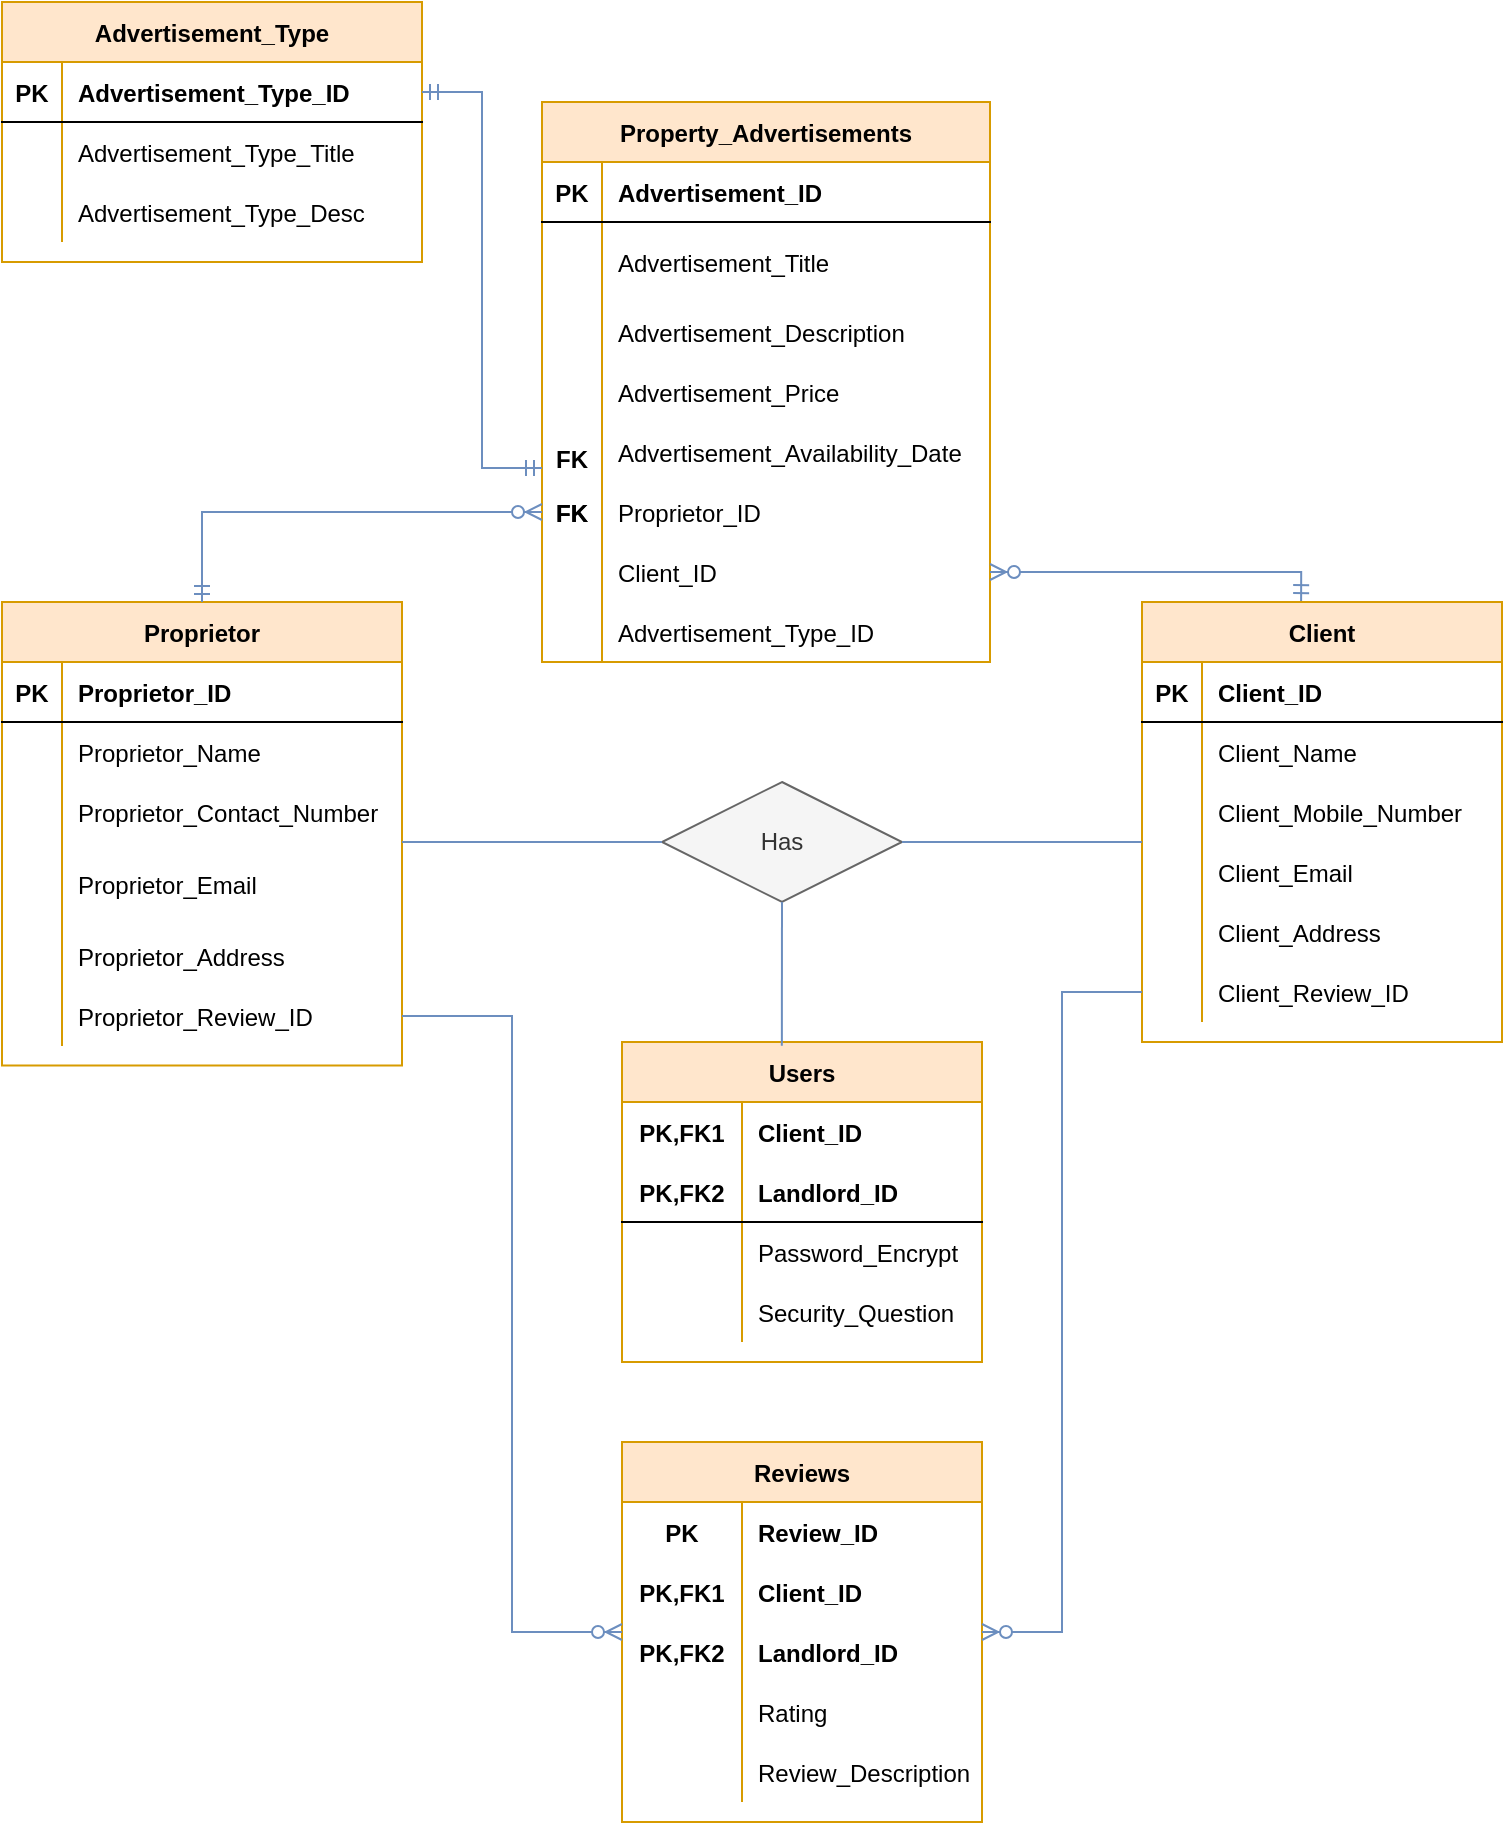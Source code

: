 <mxfile version="20.2.3" type="device"><diagram id="R2lEEEUBdFMjLlhIrx00" name="Page-1"><mxGraphModel dx="1221" dy="764" grid="0" gridSize="10" guides="1" tooltips="1" connect="1" arrows="1" fold="1" page="1" pageScale="1" pageWidth="850" pageHeight="1100" background="none" math="0" shadow="0" extFonts="Permanent Marker^https://fonts.googleapis.com/css?family=Permanent+Marker"><root><mxCell id="0"/><mxCell id="1" parent="0"/><mxCell id="YK_1PF-nLxL1F04ogovi-1" value="Property_Advertisements" style="shape=table;startSize=30;container=1;collapsible=1;childLayout=tableLayout;fixedRows=1;rowLines=0;fontStyle=1;align=center;resizeLast=1;fillColor=#ffe6cc;strokeColor=#d79b00;" vertex="1" parent="1"><mxGeometry x="330" y="100" width="224" height="280" as="geometry"/></mxCell><mxCell id="YK_1PF-nLxL1F04ogovi-2" value="" style="shape=tableRow;horizontal=0;startSize=0;swimlaneHead=0;swimlaneBody=0;fillColor=none;collapsible=0;dropTarget=0;points=[[0,0.5],[1,0.5]];portConstraint=eastwest;top=0;left=0;right=0;bottom=1;" vertex="1" parent="YK_1PF-nLxL1F04ogovi-1"><mxGeometry y="30" width="224" height="30" as="geometry"/></mxCell><mxCell id="YK_1PF-nLxL1F04ogovi-3" value="PK" style="shape=partialRectangle;connectable=0;fillColor=none;top=0;left=0;bottom=0;right=0;fontStyle=1;overflow=hidden;" vertex="1" parent="YK_1PF-nLxL1F04ogovi-2"><mxGeometry width="30" height="30" as="geometry"><mxRectangle width="30" height="30" as="alternateBounds"/></mxGeometry></mxCell><mxCell id="YK_1PF-nLxL1F04ogovi-4" value="Advertisement_ID" style="shape=partialRectangle;connectable=0;fillColor=none;top=0;left=0;bottom=0;right=0;align=left;spacingLeft=6;fontStyle=1;overflow=hidden;" vertex="1" parent="YK_1PF-nLxL1F04ogovi-2"><mxGeometry x="30" width="194" height="30" as="geometry"><mxRectangle width="194" height="30" as="alternateBounds"/></mxGeometry></mxCell><mxCell id="YK_1PF-nLxL1F04ogovi-8" value="" style="shape=tableRow;horizontal=0;startSize=0;swimlaneHead=0;swimlaneBody=0;fillColor=none;collapsible=0;dropTarget=0;points=[[0,0.5],[1,0.5]];portConstraint=eastwest;top=0;left=0;right=0;bottom=0;" vertex="1" parent="YK_1PF-nLxL1F04ogovi-1"><mxGeometry y="60" width="224" height="40" as="geometry"/></mxCell><mxCell id="YK_1PF-nLxL1F04ogovi-9" value="" style="shape=partialRectangle;connectable=0;fillColor=none;top=0;left=0;bottom=0;right=0;editable=1;overflow=hidden;" vertex="1" parent="YK_1PF-nLxL1F04ogovi-8"><mxGeometry width="30" height="40" as="geometry"><mxRectangle width="30" height="40" as="alternateBounds"/></mxGeometry></mxCell><mxCell id="YK_1PF-nLxL1F04ogovi-10" value="Advertisement_Title" style="shape=partialRectangle;connectable=0;fillColor=none;top=0;left=0;bottom=0;right=0;align=left;spacingLeft=6;overflow=hidden;" vertex="1" parent="YK_1PF-nLxL1F04ogovi-8"><mxGeometry x="30" width="194" height="40" as="geometry"><mxRectangle width="194" height="40" as="alternateBounds"/></mxGeometry></mxCell><mxCell id="YK_1PF-nLxL1F04ogovi-45" value="" style="shape=tableRow;horizontal=0;startSize=0;swimlaneHead=0;swimlaneBody=0;fillColor=none;collapsible=0;dropTarget=0;points=[[0,0.5],[1,0.5]];portConstraint=eastwest;top=0;left=0;right=0;bottom=0;" vertex="1" parent="YK_1PF-nLxL1F04ogovi-1"><mxGeometry y="100" width="224" height="30" as="geometry"/></mxCell><mxCell id="YK_1PF-nLxL1F04ogovi-46" value="" style="shape=partialRectangle;connectable=0;fillColor=none;top=0;left=0;bottom=0;right=0;editable=1;overflow=hidden;" vertex="1" parent="YK_1PF-nLxL1F04ogovi-45"><mxGeometry width="30" height="30" as="geometry"><mxRectangle width="30" height="30" as="alternateBounds"/></mxGeometry></mxCell><mxCell id="YK_1PF-nLxL1F04ogovi-47" value="Advertisement_Description" style="shape=partialRectangle;connectable=0;fillColor=none;top=0;left=0;bottom=0;right=0;align=left;spacingLeft=6;overflow=hidden;" vertex="1" parent="YK_1PF-nLxL1F04ogovi-45"><mxGeometry x="30" width="194" height="30" as="geometry"><mxRectangle width="194" height="30" as="alternateBounds"/></mxGeometry></mxCell><mxCell id="YK_1PF-nLxL1F04ogovi-188" value="" style="shape=tableRow;horizontal=0;startSize=0;swimlaneHead=0;swimlaneBody=0;fillColor=none;collapsible=0;dropTarget=0;points=[[0,0.5],[1,0.5]];portConstraint=eastwest;top=0;left=0;right=0;bottom=0;" vertex="1" parent="YK_1PF-nLxL1F04ogovi-1"><mxGeometry y="130" width="224" height="30" as="geometry"/></mxCell><mxCell id="YK_1PF-nLxL1F04ogovi-189" value="" style="shape=partialRectangle;connectable=0;fillColor=none;top=0;left=0;bottom=0;right=0;editable=1;overflow=hidden;" vertex="1" parent="YK_1PF-nLxL1F04ogovi-188"><mxGeometry width="30" height="30" as="geometry"><mxRectangle width="30" height="30" as="alternateBounds"/></mxGeometry></mxCell><mxCell id="YK_1PF-nLxL1F04ogovi-190" value="Advertisement_Price" style="shape=partialRectangle;connectable=0;fillColor=none;top=0;left=0;bottom=0;right=0;align=left;spacingLeft=6;overflow=hidden;" vertex="1" parent="YK_1PF-nLxL1F04ogovi-188"><mxGeometry x="30" width="194" height="30" as="geometry"><mxRectangle width="194" height="30" as="alternateBounds"/></mxGeometry></mxCell><mxCell id="YK_1PF-nLxL1F04ogovi-191" value="" style="shape=tableRow;horizontal=0;startSize=0;swimlaneHead=0;swimlaneBody=0;fillColor=none;collapsible=0;dropTarget=0;points=[[0,0.5],[1,0.5]];portConstraint=eastwest;top=0;left=0;right=0;bottom=0;" vertex="1" parent="YK_1PF-nLxL1F04ogovi-1"><mxGeometry y="160" width="224" height="30" as="geometry"/></mxCell><mxCell id="YK_1PF-nLxL1F04ogovi-192" value="" style="shape=partialRectangle;connectable=0;fillColor=none;top=0;left=0;bottom=0;right=0;editable=1;overflow=hidden;" vertex="1" parent="YK_1PF-nLxL1F04ogovi-191"><mxGeometry width="30" height="30" as="geometry"><mxRectangle width="30" height="30" as="alternateBounds"/></mxGeometry></mxCell><mxCell id="YK_1PF-nLxL1F04ogovi-193" value="Advertisement_Availability_Date" style="shape=partialRectangle;connectable=0;fillColor=none;top=0;left=0;bottom=0;right=0;align=left;spacingLeft=6;overflow=hidden;" vertex="1" parent="YK_1PF-nLxL1F04ogovi-191"><mxGeometry x="30" width="194" height="30" as="geometry"><mxRectangle width="194" height="30" as="alternateBounds"/></mxGeometry></mxCell><mxCell id="YK_1PF-nLxL1F04ogovi-33" value="" style="shape=tableRow;horizontal=0;startSize=0;swimlaneHead=0;swimlaneBody=0;fillColor=none;collapsible=0;dropTarget=0;points=[[0,0.5],[1,0.5]];portConstraint=eastwest;top=0;left=0;right=0;bottom=0;" vertex="1" parent="YK_1PF-nLxL1F04ogovi-1"><mxGeometry y="190" width="224" height="30" as="geometry"/></mxCell><mxCell id="YK_1PF-nLxL1F04ogovi-34" value="FK" style="shape=partialRectangle;connectable=0;fillColor=none;top=0;left=0;bottom=0;right=0;editable=1;overflow=hidden;fontStyle=1" vertex="1" parent="YK_1PF-nLxL1F04ogovi-33"><mxGeometry width="30" height="30" as="geometry"><mxRectangle width="30" height="30" as="alternateBounds"/></mxGeometry></mxCell><mxCell id="YK_1PF-nLxL1F04ogovi-35" value="Proprietor_ID" style="shape=partialRectangle;connectable=0;fillColor=none;top=0;left=0;bottom=0;right=0;align=left;spacingLeft=6;overflow=hidden;" vertex="1" parent="YK_1PF-nLxL1F04ogovi-33"><mxGeometry x="30" width="194" height="30" as="geometry"><mxRectangle width="194" height="30" as="alternateBounds"/></mxGeometry></mxCell><mxCell id="YK_1PF-nLxL1F04ogovi-39" value="" style="shape=tableRow;horizontal=0;startSize=0;swimlaneHead=0;swimlaneBody=0;fillColor=none;collapsible=0;dropTarget=0;points=[[0,0.5],[1,0.5]];portConstraint=eastwest;top=0;left=0;right=0;bottom=0;" vertex="1" parent="YK_1PF-nLxL1F04ogovi-1"><mxGeometry y="220" width="224" height="30" as="geometry"/></mxCell><mxCell id="YK_1PF-nLxL1F04ogovi-40" value="" style="shape=partialRectangle;connectable=0;fillColor=none;top=0;left=0;bottom=0;right=0;editable=1;overflow=hidden;" vertex="1" parent="YK_1PF-nLxL1F04ogovi-39"><mxGeometry width="30" height="30" as="geometry"><mxRectangle width="30" height="30" as="alternateBounds"/></mxGeometry></mxCell><mxCell id="YK_1PF-nLxL1F04ogovi-41" value="Client_ID" style="shape=partialRectangle;connectable=0;fillColor=none;top=0;left=0;bottom=0;right=0;align=left;spacingLeft=6;overflow=hidden;" vertex="1" parent="YK_1PF-nLxL1F04ogovi-39"><mxGeometry x="30" width="194" height="30" as="geometry"><mxRectangle width="194" height="30" as="alternateBounds"/></mxGeometry></mxCell><mxCell id="YK_1PF-nLxL1F04ogovi-89" value="" style="shape=tableRow;horizontal=0;startSize=0;swimlaneHead=0;swimlaneBody=0;fillColor=none;collapsible=0;dropTarget=0;points=[[0,0.5],[1,0.5]];portConstraint=eastwest;top=0;left=0;right=0;bottom=0;" vertex="1" parent="YK_1PF-nLxL1F04ogovi-1"><mxGeometry y="250" width="224" height="30" as="geometry"/></mxCell><mxCell id="YK_1PF-nLxL1F04ogovi-90" value="" style="shape=partialRectangle;connectable=0;fillColor=none;top=0;left=0;bottom=0;right=0;editable=1;overflow=hidden;" vertex="1" parent="YK_1PF-nLxL1F04ogovi-89"><mxGeometry width="30" height="30" as="geometry"><mxRectangle width="30" height="30" as="alternateBounds"/></mxGeometry></mxCell><mxCell id="YK_1PF-nLxL1F04ogovi-91" value="Advertisement_Type_ID" style="shape=partialRectangle;connectable=0;fillColor=none;top=0;left=0;bottom=0;right=0;align=left;spacingLeft=6;overflow=hidden;fontStyle=0" vertex="1" parent="YK_1PF-nLxL1F04ogovi-89"><mxGeometry x="30" width="194" height="30" as="geometry"><mxRectangle width="194" height="30" as="alternateBounds"/></mxGeometry></mxCell><mxCell id="YK_1PF-nLxL1F04ogovi-75" value="FK" style="shape=partialRectangle;connectable=0;fillColor=none;top=0;left=0;bottom=0;right=0;editable=1;overflow=hidden;fontStyle=1" vertex="1" parent="1"><mxGeometry x="330" y="263" width="30" height="30" as="geometry"><mxRectangle width="30" height="30" as="alternateBounds"/></mxGeometry></mxCell><mxCell id="YK_1PF-nLxL1F04ogovi-76" value="Advertisement_Type" style="shape=table;startSize=30;container=1;collapsible=1;childLayout=tableLayout;fixedRows=1;rowLines=0;fontStyle=1;align=center;resizeLast=1;fillColor=#ffe6cc;strokeColor=#d79b00;" vertex="1" parent="1"><mxGeometry x="60" y="50" width="210" height="130" as="geometry"/></mxCell><mxCell id="YK_1PF-nLxL1F04ogovi-77" value="" style="shape=tableRow;horizontal=0;startSize=0;swimlaneHead=0;swimlaneBody=0;fillColor=none;collapsible=0;dropTarget=0;points=[[0,0.5],[1,0.5]];portConstraint=eastwest;top=0;left=0;right=0;bottom=1;" vertex="1" parent="YK_1PF-nLxL1F04ogovi-76"><mxGeometry y="30" width="210" height="30" as="geometry"/></mxCell><mxCell id="YK_1PF-nLxL1F04ogovi-78" value="PK" style="shape=partialRectangle;connectable=0;fillColor=none;top=0;left=0;bottom=0;right=0;fontStyle=1;overflow=hidden;" vertex="1" parent="YK_1PF-nLxL1F04ogovi-77"><mxGeometry width="30" height="30" as="geometry"><mxRectangle width="30" height="30" as="alternateBounds"/></mxGeometry></mxCell><mxCell id="YK_1PF-nLxL1F04ogovi-79" value="Advertisement_Type_ID" style="shape=partialRectangle;connectable=0;fillColor=none;top=0;left=0;bottom=0;right=0;align=left;spacingLeft=6;fontStyle=1;overflow=hidden;" vertex="1" parent="YK_1PF-nLxL1F04ogovi-77"><mxGeometry x="30" width="180" height="30" as="geometry"><mxRectangle width="180" height="30" as="alternateBounds"/></mxGeometry></mxCell><mxCell id="YK_1PF-nLxL1F04ogovi-80" value="" style="shape=tableRow;horizontal=0;startSize=0;swimlaneHead=0;swimlaneBody=0;fillColor=none;collapsible=0;dropTarget=0;points=[[0,0.5],[1,0.5]];portConstraint=eastwest;top=0;left=0;right=0;bottom=0;" vertex="1" parent="YK_1PF-nLxL1F04ogovi-76"><mxGeometry y="60" width="210" height="30" as="geometry"/></mxCell><mxCell id="YK_1PF-nLxL1F04ogovi-81" value="" style="shape=partialRectangle;connectable=0;fillColor=none;top=0;left=0;bottom=0;right=0;editable=1;overflow=hidden;" vertex="1" parent="YK_1PF-nLxL1F04ogovi-80"><mxGeometry width="30" height="30" as="geometry"><mxRectangle width="30" height="30" as="alternateBounds"/></mxGeometry></mxCell><mxCell id="YK_1PF-nLxL1F04ogovi-82" value="Advertisement_Type_Title" style="shape=partialRectangle;connectable=0;fillColor=none;top=0;left=0;bottom=0;right=0;align=left;spacingLeft=6;overflow=hidden;" vertex="1" parent="YK_1PF-nLxL1F04ogovi-80"><mxGeometry x="30" width="180" height="30" as="geometry"><mxRectangle width="180" height="30" as="alternateBounds"/></mxGeometry></mxCell><mxCell id="YK_1PF-nLxL1F04ogovi-94" value="" style="shape=tableRow;horizontal=0;startSize=0;swimlaneHead=0;swimlaneBody=0;fillColor=none;collapsible=0;dropTarget=0;points=[[0,0.5],[1,0.5]];portConstraint=eastwest;top=0;left=0;right=0;bottom=0;" vertex="1" parent="YK_1PF-nLxL1F04ogovi-76"><mxGeometry y="90" width="210" height="30" as="geometry"/></mxCell><mxCell id="YK_1PF-nLxL1F04ogovi-95" value="" style="shape=partialRectangle;connectable=0;fillColor=none;top=0;left=0;bottom=0;right=0;editable=1;overflow=hidden;" vertex="1" parent="YK_1PF-nLxL1F04ogovi-94"><mxGeometry width="30" height="30" as="geometry"><mxRectangle width="30" height="30" as="alternateBounds"/></mxGeometry></mxCell><mxCell id="YK_1PF-nLxL1F04ogovi-96" value="Advertisement_Type_Desc" style="shape=partialRectangle;connectable=0;fillColor=none;top=0;left=0;bottom=0;right=0;align=left;spacingLeft=6;overflow=hidden;" vertex="1" parent="YK_1PF-nLxL1F04ogovi-94"><mxGeometry x="30" width="180" height="30" as="geometry"><mxRectangle width="180" height="30" as="alternateBounds"/></mxGeometry></mxCell><mxCell id="YK_1PF-nLxL1F04ogovi-92" value="FK" style="shape=partialRectangle;connectable=0;fillColor=none;top=0;left=0;bottom=0;right=0;editable=1;overflow=hidden;fontStyle=1" vertex="1" parent="1"><mxGeometry x="330" y="290" width="30" height="30" as="geometry"><mxRectangle width="30" height="30" as="alternateBounds"/></mxGeometry></mxCell><mxCell id="YK_1PF-nLxL1F04ogovi-97" value="" style="edgeStyle=elbowEdgeStyle;fontSize=12;html=1;endArrow=ERmandOne;startArrow=ERmandOne;rounded=0;entryX=1;entryY=0.5;entryDx=0;entryDy=0;fillColor=#dae8fc;strokeColor=#6c8ebf;" edge="1" parent="1" target="YK_1PF-nLxL1F04ogovi-77"><mxGeometry width="100" height="100" relative="1" as="geometry"><mxPoint x="330" y="283" as="sourcePoint"/><mxPoint x="470" y="280" as="targetPoint"/><Array as="points"><mxPoint x="300" y="301"/></Array></mxGeometry></mxCell><mxCell id="YK_1PF-nLxL1F04ogovi-98" value="Client" style="shape=table;startSize=30;container=1;collapsible=1;childLayout=tableLayout;fixedRows=1;rowLines=0;fontStyle=1;align=center;resizeLast=1;fillColor=#ffe6cc;strokeColor=#d79b00;" vertex="1" parent="1"><mxGeometry x="630" y="350" width="180" height="220" as="geometry"/></mxCell><mxCell id="YK_1PF-nLxL1F04ogovi-99" value="" style="shape=tableRow;horizontal=0;startSize=0;swimlaneHead=0;swimlaneBody=0;fillColor=none;collapsible=0;dropTarget=0;points=[[0,0.5],[1,0.5]];portConstraint=eastwest;top=0;left=0;right=0;bottom=1;" vertex="1" parent="YK_1PF-nLxL1F04ogovi-98"><mxGeometry y="30" width="180" height="30" as="geometry"/></mxCell><mxCell id="YK_1PF-nLxL1F04ogovi-100" value="PK" style="shape=partialRectangle;connectable=0;fillColor=none;top=0;left=0;bottom=0;right=0;fontStyle=1;overflow=hidden;" vertex="1" parent="YK_1PF-nLxL1F04ogovi-99"><mxGeometry width="30" height="30" as="geometry"><mxRectangle width="30" height="30" as="alternateBounds"/></mxGeometry></mxCell><mxCell id="YK_1PF-nLxL1F04ogovi-101" value="Client_ID" style="shape=partialRectangle;connectable=0;fillColor=none;top=0;left=0;bottom=0;right=0;align=left;spacingLeft=6;fontStyle=1;overflow=hidden;" vertex="1" parent="YK_1PF-nLxL1F04ogovi-99"><mxGeometry x="30" width="150" height="30" as="geometry"><mxRectangle width="150" height="30" as="alternateBounds"/></mxGeometry></mxCell><mxCell id="YK_1PF-nLxL1F04ogovi-102" value="" style="shape=tableRow;horizontal=0;startSize=0;swimlaneHead=0;swimlaneBody=0;fillColor=none;collapsible=0;dropTarget=0;points=[[0,0.5],[1,0.5]];portConstraint=eastwest;top=0;left=0;right=0;bottom=0;" vertex="1" parent="YK_1PF-nLxL1F04ogovi-98"><mxGeometry y="60" width="180" height="30" as="geometry"/></mxCell><mxCell id="YK_1PF-nLxL1F04ogovi-103" value="" style="shape=partialRectangle;connectable=0;fillColor=none;top=0;left=0;bottom=0;right=0;editable=1;overflow=hidden;" vertex="1" parent="YK_1PF-nLxL1F04ogovi-102"><mxGeometry width="30" height="30" as="geometry"><mxRectangle width="30" height="30" as="alternateBounds"/></mxGeometry></mxCell><mxCell id="YK_1PF-nLxL1F04ogovi-104" value="Client_Name" style="shape=partialRectangle;connectable=0;fillColor=none;top=0;left=0;bottom=0;right=0;align=left;spacingLeft=6;overflow=hidden;" vertex="1" parent="YK_1PF-nLxL1F04ogovi-102"><mxGeometry x="30" width="150" height="30" as="geometry"><mxRectangle width="150" height="30" as="alternateBounds"/></mxGeometry></mxCell><mxCell id="YK_1PF-nLxL1F04ogovi-105" value="" style="shape=tableRow;horizontal=0;startSize=0;swimlaneHead=0;swimlaneBody=0;fillColor=none;collapsible=0;dropTarget=0;points=[[0,0.5],[1,0.5]];portConstraint=eastwest;top=0;left=0;right=0;bottom=0;" vertex="1" parent="YK_1PF-nLxL1F04ogovi-98"><mxGeometry y="90" width="180" height="30" as="geometry"/></mxCell><mxCell id="YK_1PF-nLxL1F04ogovi-106" value="" style="shape=partialRectangle;connectable=0;fillColor=none;top=0;left=0;bottom=0;right=0;editable=1;overflow=hidden;" vertex="1" parent="YK_1PF-nLxL1F04ogovi-105"><mxGeometry width="30" height="30" as="geometry"><mxRectangle width="30" height="30" as="alternateBounds"/></mxGeometry></mxCell><mxCell id="YK_1PF-nLxL1F04ogovi-107" value="Client_Mobile_Number" style="shape=partialRectangle;connectable=0;fillColor=none;top=0;left=0;bottom=0;right=0;align=left;spacingLeft=6;overflow=hidden;" vertex="1" parent="YK_1PF-nLxL1F04ogovi-105"><mxGeometry x="30" width="150" height="30" as="geometry"><mxRectangle width="150" height="30" as="alternateBounds"/></mxGeometry></mxCell><mxCell id="YK_1PF-nLxL1F04ogovi-108" value="" style="shape=tableRow;horizontal=0;startSize=0;swimlaneHead=0;swimlaneBody=0;fillColor=none;collapsible=0;dropTarget=0;points=[[0,0.5],[1,0.5]];portConstraint=eastwest;top=0;left=0;right=0;bottom=0;" vertex="1" parent="YK_1PF-nLxL1F04ogovi-98"><mxGeometry y="120" width="180" height="30" as="geometry"/></mxCell><mxCell id="YK_1PF-nLxL1F04ogovi-109" value="" style="shape=partialRectangle;connectable=0;fillColor=none;top=0;left=0;bottom=0;right=0;editable=1;overflow=hidden;" vertex="1" parent="YK_1PF-nLxL1F04ogovi-108"><mxGeometry width="30" height="30" as="geometry"><mxRectangle width="30" height="30" as="alternateBounds"/></mxGeometry></mxCell><mxCell id="YK_1PF-nLxL1F04ogovi-110" value="Client_Email" style="shape=partialRectangle;connectable=0;fillColor=none;top=0;left=0;bottom=0;right=0;align=left;spacingLeft=6;overflow=hidden;" vertex="1" parent="YK_1PF-nLxL1F04ogovi-108"><mxGeometry x="30" width="150" height="30" as="geometry"><mxRectangle width="150" height="30" as="alternateBounds"/></mxGeometry></mxCell><mxCell id="YK_1PF-nLxL1F04ogovi-111" value="" style="shape=tableRow;horizontal=0;startSize=0;swimlaneHead=0;swimlaneBody=0;fillColor=none;collapsible=0;dropTarget=0;points=[[0,0.5],[1,0.5]];portConstraint=eastwest;top=0;left=0;right=0;bottom=0;" vertex="1" parent="YK_1PF-nLxL1F04ogovi-98"><mxGeometry y="150" width="180" height="30" as="geometry"/></mxCell><mxCell id="YK_1PF-nLxL1F04ogovi-112" value="" style="shape=partialRectangle;connectable=0;fillColor=none;top=0;left=0;bottom=0;right=0;editable=1;overflow=hidden;" vertex="1" parent="YK_1PF-nLxL1F04ogovi-111"><mxGeometry width="30" height="30" as="geometry"><mxRectangle width="30" height="30" as="alternateBounds"/></mxGeometry></mxCell><mxCell id="YK_1PF-nLxL1F04ogovi-113" value="Client_Address" style="shape=partialRectangle;connectable=0;fillColor=none;top=0;left=0;bottom=0;right=0;align=left;spacingLeft=6;overflow=hidden;" vertex="1" parent="YK_1PF-nLxL1F04ogovi-111"><mxGeometry x="30" width="150" height="30" as="geometry"><mxRectangle width="150" height="30" as="alternateBounds"/></mxGeometry></mxCell><mxCell id="YK_1PF-nLxL1F04ogovi-159" value="" style="shape=tableRow;horizontal=0;startSize=0;swimlaneHead=0;swimlaneBody=0;fillColor=none;collapsible=0;dropTarget=0;points=[[0,0.5],[1,0.5]];portConstraint=eastwest;top=0;left=0;right=0;bottom=0;" vertex="1" parent="YK_1PF-nLxL1F04ogovi-98"><mxGeometry y="180" width="180" height="30" as="geometry"/></mxCell><mxCell id="YK_1PF-nLxL1F04ogovi-160" value="" style="shape=partialRectangle;connectable=0;fillColor=none;top=0;left=0;bottom=0;right=0;editable=1;overflow=hidden;" vertex="1" parent="YK_1PF-nLxL1F04ogovi-159"><mxGeometry width="30" height="30" as="geometry"><mxRectangle width="30" height="30" as="alternateBounds"/></mxGeometry></mxCell><mxCell id="YK_1PF-nLxL1F04ogovi-161" value="Client_Review_ID" style="shape=partialRectangle;connectable=0;fillColor=none;top=0;left=0;bottom=0;right=0;align=left;spacingLeft=6;overflow=hidden;" vertex="1" parent="YK_1PF-nLxL1F04ogovi-159"><mxGeometry x="30" width="150" height="30" as="geometry"><mxRectangle width="150" height="30" as="alternateBounds"/></mxGeometry></mxCell><mxCell id="YK_1PF-nLxL1F04ogovi-115" value="" style="edgeStyle=orthogonalEdgeStyle;fontSize=12;html=1;endArrow=ERzeroToMany;startArrow=ERmandOne;rounded=0;entryX=1;entryY=0.5;entryDx=0;entryDy=0;elbow=vertical;exitX=0.442;exitY=-0.002;exitDx=0;exitDy=0;exitPerimeter=0;fillColor=#dae8fc;strokeColor=#6c8ebf;" edge="1" parent="1" source="YK_1PF-nLxL1F04ogovi-98" target="YK_1PF-nLxL1F04ogovi-39"><mxGeometry width="100" height="100" relative="1" as="geometry"><mxPoint x="660" y="350" as="sourcePoint"/><mxPoint x="760" y="250" as="targetPoint"/></mxGeometry></mxCell><mxCell id="YK_1PF-nLxL1F04ogovi-116" value="Proprietor" style="shape=table;startSize=30;container=1;collapsible=1;childLayout=tableLayout;fixedRows=1;rowLines=0;fontStyle=1;align=center;resizeLast=1;fillColor=#ffe6cc;strokeColor=#d79b00;" vertex="1" parent="1"><mxGeometry x="60" y="350" width="200" height="231.786" as="geometry"/></mxCell><mxCell id="YK_1PF-nLxL1F04ogovi-117" value="" style="shape=tableRow;horizontal=0;startSize=0;swimlaneHead=0;swimlaneBody=0;fillColor=none;collapsible=0;dropTarget=0;points=[[0,0.5],[1,0.5]];portConstraint=eastwest;top=0;left=0;right=0;bottom=1;" vertex="1" parent="YK_1PF-nLxL1F04ogovi-116"><mxGeometry y="30" width="200" height="30" as="geometry"/></mxCell><mxCell id="YK_1PF-nLxL1F04ogovi-118" value="PK" style="shape=partialRectangle;connectable=0;fillColor=none;top=0;left=0;bottom=0;right=0;fontStyle=1;overflow=hidden;" vertex="1" parent="YK_1PF-nLxL1F04ogovi-117"><mxGeometry width="30" height="30" as="geometry"><mxRectangle width="30" height="30" as="alternateBounds"/></mxGeometry></mxCell><mxCell id="YK_1PF-nLxL1F04ogovi-119" value="Proprietor_ID" style="shape=partialRectangle;connectable=0;fillColor=none;top=0;left=0;bottom=0;right=0;align=left;spacingLeft=6;fontStyle=1;overflow=hidden;" vertex="1" parent="YK_1PF-nLxL1F04ogovi-117"><mxGeometry x="30" width="170" height="30" as="geometry"><mxRectangle width="170" height="30" as="alternateBounds"/></mxGeometry></mxCell><mxCell id="YK_1PF-nLxL1F04ogovi-120" value="" style="shape=tableRow;horizontal=0;startSize=0;swimlaneHead=0;swimlaneBody=0;fillColor=none;collapsible=0;dropTarget=0;points=[[0,0.5],[1,0.5]];portConstraint=eastwest;top=0;left=0;right=0;bottom=0;" vertex="1" parent="YK_1PF-nLxL1F04ogovi-116"><mxGeometry y="60" width="200" height="30" as="geometry"/></mxCell><mxCell id="YK_1PF-nLxL1F04ogovi-121" value="" style="shape=partialRectangle;connectable=0;fillColor=none;top=0;left=0;bottom=0;right=0;editable=1;overflow=hidden;" vertex="1" parent="YK_1PF-nLxL1F04ogovi-120"><mxGeometry width="30" height="30" as="geometry"><mxRectangle width="30" height="30" as="alternateBounds"/></mxGeometry></mxCell><mxCell id="YK_1PF-nLxL1F04ogovi-122" value="Proprietor_Name" style="shape=partialRectangle;connectable=0;fillColor=none;top=0;left=0;bottom=0;right=0;align=left;spacingLeft=6;overflow=hidden;" vertex="1" parent="YK_1PF-nLxL1F04ogovi-120"><mxGeometry x="30" width="170" height="30" as="geometry"><mxRectangle width="170" height="30" as="alternateBounds"/></mxGeometry></mxCell><mxCell id="YK_1PF-nLxL1F04ogovi-129" value="" style="shape=tableRow;horizontal=0;startSize=0;swimlaneHead=0;swimlaneBody=0;fillColor=none;collapsible=0;dropTarget=0;points=[[0,0.5],[1,0.5]];portConstraint=eastwest;top=0;left=0;right=0;bottom=0;" vertex="1" parent="YK_1PF-nLxL1F04ogovi-116"><mxGeometry y="90" width="200" height="30" as="geometry"/></mxCell><mxCell id="YK_1PF-nLxL1F04ogovi-130" value="" style="shape=partialRectangle;connectable=0;fillColor=none;top=0;left=0;bottom=0;right=0;editable=1;overflow=hidden;" vertex="1" parent="YK_1PF-nLxL1F04ogovi-129"><mxGeometry width="30" height="30" as="geometry"><mxRectangle width="30" height="30" as="alternateBounds"/></mxGeometry></mxCell><mxCell id="YK_1PF-nLxL1F04ogovi-131" value="Proprietor_Contact_Number" style="shape=partialRectangle;connectable=0;fillColor=none;top=0;left=0;bottom=0;right=0;align=left;spacingLeft=6;overflow=hidden;" vertex="1" parent="YK_1PF-nLxL1F04ogovi-129"><mxGeometry x="30" width="170" height="30" as="geometry"><mxRectangle width="170" height="30" as="alternateBounds"/></mxGeometry></mxCell><mxCell id="YK_1PF-nLxL1F04ogovi-123" value="" style="shape=tableRow;horizontal=0;startSize=0;swimlaneHead=0;swimlaneBody=0;fillColor=none;collapsible=0;dropTarget=0;points=[[0,0.5],[1,0.5]];portConstraint=eastwest;top=0;left=0;right=0;bottom=0;" vertex="1" parent="YK_1PF-nLxL1F04ogovi-116"><mxGeometry y="120" width="200" height="42" as="geometry"/></mxCell><mxCell id="YK_1PF-nLxL1F04ogovi-124" value="" style="shape=partialRectangle;connectable=0;fillColor=none;top=0;left=0;bottom=0;right=0;editable=1;overflow=hidden;" vertex="1" parent="YK_1PF-nLxL1F04ogovi-123"><mxGeometry width="30" height="42" as="geometry"><mxRectangle width="30" height="42" as="alternateBounds"/></mxGeometry></mxCell><mxCell id="YK_1PF-nLxL1F04ogovi-125" value="Proprietor_Email" style="shape=partialRectangle;connectable=0;fillColor=none;top=0;left=0;bottom=0;right=0;align=left;spacingLeft=6;overflow=hidden;fontStyle=0" vertex="1" parent="YK_1PF-nLxL1F04ogovi-123"><mxGeometry x="30" width="170" height="42" as="geometry"><mxRectangle width="170" height="42" as="alternateBounds"/></mxGeometry></mxCell><mxCell id="YK_1PF-nLxL1F04ogovi-126" value="" style="shape=tableRow;horizontal=0;startSize=0;swimlaneHead=0;swimlaneBody=0;fillColor=none;collapsible=0;dropTarget=0;points=[[0,0.5],[1,0.5]];portConstraint=eastwest;top=0;left=0;right=0;bottom=0;" vertex="1" parent="YK_1PF-nLxL1F04ogovi-116"><mxGeometry y="162" width="200" height="30" as="geometry"/></mxCell><mxCell id="YK_1PF-nLxL1F04ogovi-127" value="" style="shape=partialRectangle;connectable=0;fillColor=none;top=0;left=0;bottom=0;right=0;editable=1;overflow=hidden;" vertex="1" parent="YK_1PF-nLxL1F04ogovi-126"><mxGeometry width="30" height="30" as="geometry"><mxRectangle width="30" height="30" as="alternateBounds"/></mxGeometry></mxCell><mxCell id="YK_1PF-nLxL1F04ogovi-128" value="Proprietor_Address" style="shape=partialRectangle;connectable=0;fillColor=none;top=0;left=0;bottom=0;right=0;align=left;spacingLeft=6;overflow=hidden;" vertex="1" parent="YK_1PF-nLxL1F04ogovi-126"><mxGeometry x="30" width="170" height="30" as="geometry"><mxRectangle width="170" height="30" as="alternateBounds"/></mxGeometry></mxCell><mxCell id="YK_1PF-nLxL1F04ogovi-156" value="" style="shape=tableRow;horizontal=0;startSize=0;swimlaneHead=0;swimlaneBody=0;fillColor=none;collapsible=0;dropTarget=0;points=[[0,0.5],[1,0.5]];portConstraint=eastwest;top=0;left=0;right=0;bottom=0;" vertex="1" parent="YK_1PF-nLxL1F04ogovi-116"><mxGeometry y="192" width="200" height="30" as="geometry"/></mxCell><mxCell id="YK_1PF-nLxL1F04ogovi-157" value="" style="shape=partialRectangle;connectable=0;fillColor=none;top=0;left=0;bottom=0;right=0;editable=1;overflow=hidden;" vertex="1" parent="YK_1PF-nLxL1F04ogovi-156"><mxGeometry width="30" height="30" as="geometry"><mxRectangle width="30" height="30" as="alternateBounds"/></mxGeometry></mxCell><mxCell id="YK_1PF-nLxL1F04ogovi-158" value="Proprietor_Review_ID" style="shape=partialRectangle;connectable=0;fillColor=none;top=0;left=0;bottom=0;right=0;align=left;spacingLeft=6;overflow=hidden;" vertex="1" parent="YK_1PF-nLxL1F04ogovi-156"><mxGeometry x="30" width="170" height="30" as="geometry"><mxRectangle width="170" height="30" as="alternateBounds"/></mxGeometry></mxCell><mxCell id="YK_1PF-nLxL1F04ogovi-133" value="" style="edgeStyle=orthogonalEdgeStyle;fontSize=12;html=1;endArrow=ERzeroToMany;startArrow=ERmandOne;rounded=0;elbow=vertical;entryX=0;entryY=0.5;entryDx=0;entryDy=0;fillColor=#dae8fc;strokeColor=#6c8ebf;" edge="1" parent="1" target="YK_1PF-nLxL1F04ogovi-33"><mxGeometry width="100" height="100" relative="1" as="geometry"><mxPoint x="160" y="350" as="sourcePoint"/><mxPoint x="260" y="250" as="targetPoint"/><Array as="points"><mxPoint x="160" y="305"/></Array></mxGeometry></mxCell><mxCell id="YK_1PF-nLxL1F04ogovi-134" value="Reviews" style="shape=table;startSize=30;container=1;collapsible=1;childLayout=tableLayout;fixedRows=1;rowLines=0;fontStyle=1;align=center;resizeLast=1;fillColor=#ffe6cc;strokeColor=#d79b00;" vertex="1" parent="1"><mxGeometry x="370" y="770" width="180" height="190" as="geometry"/></mxCell><mxCell id="YK_1PF-nLxL1F04ogovi-135" value="" style="shape=tableRow;horizontal=0;startSize=0;swimlaneHead=0;swimlaneBody=0;fillColor=none;collapsible=0;dropTarget=0;points=[[0,0.5],[1,0.5]];portConstraint=eastwest;top=0;left=0;right=0;bottom=0;" vertex="1" parent="YK_1PF-nLxL1F04ogovi-134"><mxGeometry y="30" width="180" height="30" as="geometry"/></mxCell><mxCell id="YK_1PF-nLxL1F04ogovi-136" value="PK" style="shape=partialRectangle;connectable=0;fillColor=none;top=0;left=0;bottom=0;right=0;fontStyle=1;overflow=hidden;" vertex="1" parent="YK_1PF-nLxL1F04ogovi-135"><mxGeometry width="60" height="30" as="geometry"><mxRectangle width="60" height="30" as="alternateBounds"/></mxGeometry></mxCell><mxCell id="YK_1PF-nLxL1F04ogovi-137" value="Review_ID" style="shape=partialRectangle;connectable=0;fillColor=none;top=0;left=0;bottom=0;right=0;align=left;spacingLeft=6;fontStyle=1;overflow=hidden;" vertex="1" parent="YK_1PF-nLxL1F04ogovi-135"><mxGeometry x="60" width="120" height="30" as="geometry"><mxRectangle width="120" height="30" as="alternateBounds"/></mxGeometry></mxCell><mxCell id="YK_1PF-nLxL1F04ogovi-147" value="" style="shape=tableRow;horizontal=0;startSize=0;swimlaneHead=0;swimlaneBody=0;fillColor=none;collapsible=0;dropTarget=0;points=[[0,0.5],[1,0.5]];portConstraint=eastwest;top=0;left=0;right=0;bottom=0;" vertex="1" parent="YK_1PF-nLxL1F04ogovi-134"><mxGeometry y="60" width="180" height="30" as="geometry"/></mxCell><mxCell id="YK_1PF-nLxL1F04ogovi-148" value="PK,FK1" style="shape=partialRectangle;connectable=0;fillColor=none;top=0;left=0;bottom=0;right=0;fontStyle=1;overflow=hidden;" vertex="1" parent="YK_1PF-nLxL1F04ogovi-147"><mxGeometry width="60" height="30" as="geometry"><mxRectangle width="60" height="30" as="alternateBounds"/></mxGeometry></mxCell><mxCell id="YK_1PF-nLxL1F04ogovi-149" value="Client_ID" style="shape=partialRectangle;connectable=0;fillColor=none;top=0;left=0;bottom=0;right=0;align=left;spacingLeft=6;fontStyle=1;overflow=hidden;" vertex="1" parent="YK_1PF-nLxL1F04ogovi-147"><mxGeometry x="60" width="120" height="30" as="geometry"><mxRectangle width="120" height="30" as="alternateBounds"/></mxGeometry></mxCell><mxCell id="YK_1PF-nLxL1F04ogovi-153" value="" style="shape=tableRow;horizontal=0;startSize=0;swimlaneHead=0;swimlaneBody=0;fillColor=none;collapsible=0;dropTarget=0;points=[[0,0.5],[1,0.5]];portConstraint=eastwest;top=0;left=0;right=0;bottom=0;" vertex="1" parent="YK_1PF-nLxL1F04ogovi-134"><mxGeometry y="90" width="180" height="30" as="geometry"/></mxCell><mxCell id="YK_1PF-nLxL1F04ogovi-154" value="PK,FK2" style="shape=partialRectangle;connectable=0;fillColor=none;top=0;left=0;bottom=0;right=0;fontStyle=1;overflow=hidden;" vertex="1" parent="YK_1PF-nLxL1F04ogovi-153"><mxGeometry width="60" height="30" as="geometry"><mxRectangle width="60" height="30" as="alternateBounds"/></mxGeometry></mxCell><mxCell id="YK_1PF-nLxL1F04ogovi-155" value="Landlord_ID" style="shape=partialRectangle;connectable=0;fillColor=none;top=0;left=0;bottom=0;right=0;align=left;spacingLeft=6;fontStyle=1;overflow=hidden;" vertex="1" parent="YK_1PF-nLxL1F04ogovi-153"><mxGeometry x="60" width="120" height="30" as="geometry"><mxRectangle width="120" height="30" as="alternateBounds"/></mxGeometry></mxCell><mxCell id="YK_1PF-nLxL1F04ogovi-141" value="" style="shape=tableRow;horizontal=0;startSize=0;swimlaneHead=0;swimlaneBody=0;fillColor=none;collapsible=0;dropTarget=0;points=[[0,0.5],[1,0.5]];portConstraint=eastwest;top=0;left=0;right=0;bottom=0;" vertex="1" parent="YK_1PF-nLxL1F04ogovi-134"><mxGeometry y="120" width="180" height="30" as="geometry"/></mxCell><mxCell id="YK_1PF-nLxL1F04ogovi-142" value="" style="shape=partialRectangle;connectable=0;fillColor=none;top=0;left=0;bottom=0;right=0;editable=1;overflow=hidden;" vertex="1" parent="YK_1PF-nLxL1F04ogovi-141"><mxGeometry width="60" height="30" as="geometry"><mxRectangle width="60" height="30" as="alternateBounds"/></mxGeometry></mxCell><mxCell id="YK_1PF-nLxL1F04ogovi-143" value="Rating" style="shape=partialRectangle;connectable=0;fillColor=none;top=0;left=0;bottom=0;right=0;align=left;spacingLeft=6;overflow=hidden;" vertex="1" parent="YK_1PF-nLxL1F04ogovi-141"><mxGeometry x="60" width="120" height="30" as="geometry"><mxRectangle width="120" height="30" as="alternateBounds"/></mxGeometry></mxCell><mxCell id="YK_1PF-nLxL1F04ogovi-144" value="" style="shape=tableRow;horizontal=0;startSize=0;swimlaneHead=0;swimlaneBody=0;fillColor=none;collapsible=0;dropTarget=0;points=[[0,0.5],[1,0.5]];portConstraint=eastwest;top=0;left=0;right=0;bottom=0;" vertex="1" parent="YK_1PF-nLxL1F04ogovi-134"><mxGeometry y="150" width="180" height="30" as="geometry"/></mxCell><mxCell id="YK_1PF-nLxL1F04ogovi-145" value="" style="shape=partialRectangle;connectable=0;fillColor=none;top=0;left=0;bottom=0;right=0;editable=1;overflow=hidden;" vertex="1" parent="YK_1PF-nLxL1F04ogovi-144"><mxGeometry width="60" height="30" as="geometry"><mxRectangle width="60" height="30" as="alternateBounds"/></mxGeometry></mxCell><mxCell id="YK_1PF-nLxL1F04ogovi-146" value="Review_Description" style="shape=partialRectangle;connectable=0;fillColor=none;top=0;left=0;bottom=0;right=0;align=left;spacingLeft=6;overflow=hidden;" vertex="1" parent="YK_1PF-nLxL1F04ogovi-144"><mxGeometry x="60" width="120" height="30" as="geometry"><mxRectangle width="120" height="30" as="alternateBounds"/></mxGeometry></mxCell><mxCell id="YK_1PF-nLxL1F04ogovi-162" value="" style="edgeStyle=elbowEdgeStyle;fontSize=12;html=1;endArrow=ERzeroToMany;endFill=1;rounded=0;exitX=1;exitY=0.5;exitDx=0;exitDy=0;entryX=0;entryY=0.5;entryDx=0;entryDy=0;fillColor=#dae8fc;strokeColor=#6c8ebf;" edge="1" parent="1" source="YK_1PF-nLxL1F04ogovi-156" target="YK_1PF-nLxL1F04ogovi-134"><mxGeometry width="100" height="100" relative="1" as="geometry"><mxPoint x="290" y="660" as="sourcePoint"/><mxPoint x="410" y="690" as="targetPoint"/></mxGeometry></mxCell><mxCell id="YK_1PF-nLxL1F04ogovi-163" style="edgeStyle=elbowEdgeStyle;rounded=0;orthogonalLoop=1;jettySize=auto;html=1;entryX=0;entryY=0.5;entryDx=0;entryDy=0;" edge="1" parent="1" source="YK_1PF-nLxL1F04ogovi-134" target="YK_1PF-nLxL1F04ogovi-134"><mxGeometry relative="1" as="geometry"/></mxCell><mxCell id="YK_1PF-nLxL1F04ogovi-164" value="" style="edgeStyle=elbowEdgeStyle;fontSize=12;html=1;endArrow=ERzeroToMany;endFill=1;rounded=0;exitX=0;exitY=0.5;exitDx=0;exitDy=0;entryX=1;entryY=0.5;entryDx=0;entryDy=0;fillColor=#dae8fc;strokeColor=#6c8ebf;" edge="1" parent="1" source="YK_1PF-nLxL1F04ogovi-159" target="YK_1PF-nLxL1F04ogovi-134"><mxGeometry width="100" height="100" relative="1" as="geometry"><mxPoint x="370" y="620" as="sourcePoint"/><mxPoint x="600" y="680" as="targetPoint"/></mxGeometry></mxCell><mxCell id="YK_1PF-nLxL1F04ogovi-165" value="Users" style="shape=table;startSize=30;container=1;collapsible=1;childLayout=tableLayout;fixedRows=1;rowLines=0;fontStyle=1;align=center;resizeLast=1;fillColor=#ffe6cc;strokeColor=#d79b00;" vertex="1" parent="1"><mxGeometry x="370" y="570" width="180" height="160" as="geometry"/></mxCell><mxCell id="YK_1PF-nLxL1F04ogovi-166" value="" style="shape=tableRow;horizontal=0;startSize=0;swimlaneHead=0;swimlaneBody=0;fillColor=none;collapsible=0;dropTarget=0;points=[[0,0.5],[1,0.5]];portConstraint=eastwest;top=0;left=0;right=0;bottom=0;" vertex="1" parent="YK_1PF-nLxL1F04ogovi-165"><mxGeometry y="30" width="180" height="30" as="geometry"/></mxCell><mxCell id="YK_1PF-nLxL1F04ogovi-167" value="PK,FK1" style="shape=partialRectangle;connectable=0;fillColor=none;top=0;left=0;bottom=0;right=0;fontStyle=1;overflow=hidden;" vertex="1" parent="YK_1PF-nLxL1F04ogovi-166"><mxGeometry width="60" height="30" as="geometry"><mxRectangle width="60" height="30" as="alternateBounds"/></mxGeometry></mxCell><mxCell id="YK_1PF-nLxL1F04ogovi-168" value="Client_ID" style="shape=partialRectangle;connectable=0;fillColor=none;top=0;left=0;bottom=0;right=0;align=left;spacingLeft=6;fontStyle=1;overflow=hidden;" vertex="1" parent="YK_1PF-nLxL1F04ogovi-166"><mxGeometry x="60" width="120" height="30" as="geometry"><mxRectangle width="120" height="30" as="alternateBounds"/></mxGeometry></mxCell><mxCell id="YK_1PF-nLxL1F04ogovi-169" value="" style="shape=tableRow;horizontal=0;startSize=0;swimlaneHead=0;swimlaneBody=0;fillColor=none;collapsible=0;dropTarget=0;points=[[0,0.5],[1,0.5]];portConstraint=eastwest;top=0;left=0;right=0;bottom=1;" vertex="1" parent="YK_1PF-nLxL1F04ogovi-165"><mxGeometry y="60" width="180" height="30" as="geometry"/></mxCell><mxCell id="YK_1PF-nLxL1F04ogovi-170" value="PK,FK2" style="shape=partialRectangle;connectable=0;fillColor=none;top=0;left=0;bottom=0;right=0;fontStyle=1;overflow=hidden;" vertex="1" parent="YK_1PF-nLxL1F04ogovi-169"><mxGeometry width="60" height="30" as="geometry"><mxRectangle width="60" height="30" as="alternateBounds"/></mxGeometry></mxCell><mxCell id="YK_1PF-nLxL1F04ogovi-171" value="Landlord_ID" style="shape=partialRectangle;connectable=0;fillColor=none;top=0;left=0;bottom=0;right=0;align=left;spacingLeft=6;fontStyle=1;overflow=hidden;" vertex="1" parent="YK_1PF-nLxL1F04ogovi-169"><mxGeometry x="60" width="120" height="30" as="geometry"><mxRectangle width="120" height="30" as="alternateBounds"/></mxGeometry></mxCell><mxCell id="YK_1PF-nLxL1F04ogovi-172" value="" style="shape=tableRow;horizontal=0;startSize=0;swimlaneHead=0;swimlaneBody=0;fillColor=none;collapsible=0;dropTarget=0;points=[[0,0.5],[1,0.5]];portConstraint=eastwest;top=0;left=0;right=0;bottom=0;" vertex="1" parent="YK_1PF-nLxL1F04ogovi-165"><mxGeometry y="90" width="180" height="30" as="geometry"/></mxCell><mxCell id="YK_1PF-nLxL1F04ogovi-173" value="" style="shape=partialRectangle;connectable=0;fillColor=none;top=0;left=0;bottom=0;right=0;editable=1;overflow=hidden;" vertex="1" parent="YK_1PF-nLxL1F04ogovi-172"><mxGeometry width="60" height="30" as="geometry"><mxRectangle width="60" height="30" as="alternateBounds"/></mxGeometry></mxCell><mxCell id="YK_1PF-nLxL1F04ogovi-174" value="Password_Encrypt" style="shape=partialRectangle;connectable=0;fillColor=none;top=0;left=0;bottom=0;right=0;align=left;spacingLeft=6;overflow=hidden;" vertex="1" parent="YK_1PF-nLxL1F04ogovi-172"><mxGeometry x="60" width="120" height="30" as="geometry"><mxRectangle width="120" height="30" as="alternateBounds"/></mxGeometry></mxCell><mxCell id="YK_1PF-nLxL1F04ogovi-175" value="" style="shape=tableRow;horizontal=0;startSize=0;swimlaneHead=0;swimlaneBody=0;fillColor=none;collapsible=0;dropTarget=0;points=[[0,0.5],[1,0.5]];portConstraint=eastwest;top=0;left=0;right=0;bottom=0;" vertex="1" parent="YK_1PF-nLxL1F04ogovi-165"><mxGeometry y="120" width="180" height="30" as="geometry"/></mxCell><mxCell id="YK_1PF-nLxL1F04ogovi-176" value="" style="shape=partialRectangle;connectable=0;fillColor=none;top=0;left=0;bottom=0;right=0;editable=1;overflow=hidden;" vertex="1" parent="YK_1PF-nLxL1F04ogovi-175"><mxGeometry width="60" height="30" as="geometry"><mxRectangle width="60" height="30" as="alternateBounds"/></mxGeometry></mxCell><mxCell id="YK_1PF-nLxL1F04ogovi-177" value="Security_Question" style="shape=partialRectangle;connectable=0;fillColor=none;top=0;left=0;bottom=0;right=0;align=left;spacingLeft=6;overflow=hidden;" vertex="1" parent="YK_1PF-nLxL1F04ogovi-175"><mxGeometry x="60" width="120" height="30" as="geometry"><mxRectangle width="120" height="30" as="alternateBounds"/></mxGeometry></mxCell><mxCell id="YK_1PF-nLxL1F04ogovi-179" value="Has" style="shape=rhombus;perimeter=rhombusPerimeter;whiteSpace=wrap;html=1;align=center;fillColor=#f5f5f5;strokeColor=#666666;fontColor=#333333;" vertex="1" parent="1"><mxGeometry x="390" y="440" width="120" height="60" as="geometry"/></mxCell><mxCell id="YK_1PF-nLxL1F04ogovi-180" value="" style="endArrow=none;html=1;rounded=0;fillColor=#dae8fc;strokeColor=#6c8ebf;" edge="1" parent="1"><mxGeometry relative="1" as="geometry"><mxPoint x="510" y="470" as="sourcePoint"/><mxPoint x="630" y="470" as="targetPoint"/></mxGeometry></mxCell><mxCell id="YK_1PF-nLxL1F04ogovi-185" value="" style="endArrow=none;html=1;rounded=0;entryX=0;entryY=0.5;entryDx=0;entryDy=0;fillColor=#dae8fc;strokeColor=#6c8ebf;" edge="1" parent="1" target="YK_1PF-nLxL1F04ogovi-179"><mxGeometry relative="1" as="geometry"><mxPoint x="260" y="470" as="sourcePoint"/><mxPoint x="420" y="470" as="targetPoint"/></mxGeometry></mxCell><mxCell id="YK_1PF-nLxL1F04ogovi-186" value="" style="endArrow=none;html=1;rounded=0;exitX=0.5;exitY=1;exitDx=0;exitDy=0;entryX=0.444;entryY=0.012;entryDx=0;entryDy=0;entryPerimeter=0;fillColor=#dae8fc;strokeColor=#6c8ebf;" edge="1" parent="1" source="YK_1PF-nLxL1F04ogovi-179" target="YK_1PF-nLxL1F04ogovi-165"><mxGeometry relative="1" as="geometry"><mxPoint x="340" y="670" as="sourcePoint"/><mxPoint x="500" y="670" as="targetPoint"/></mxGeometry></mxCell></root></mxGraphModel></diagram></mxfile>